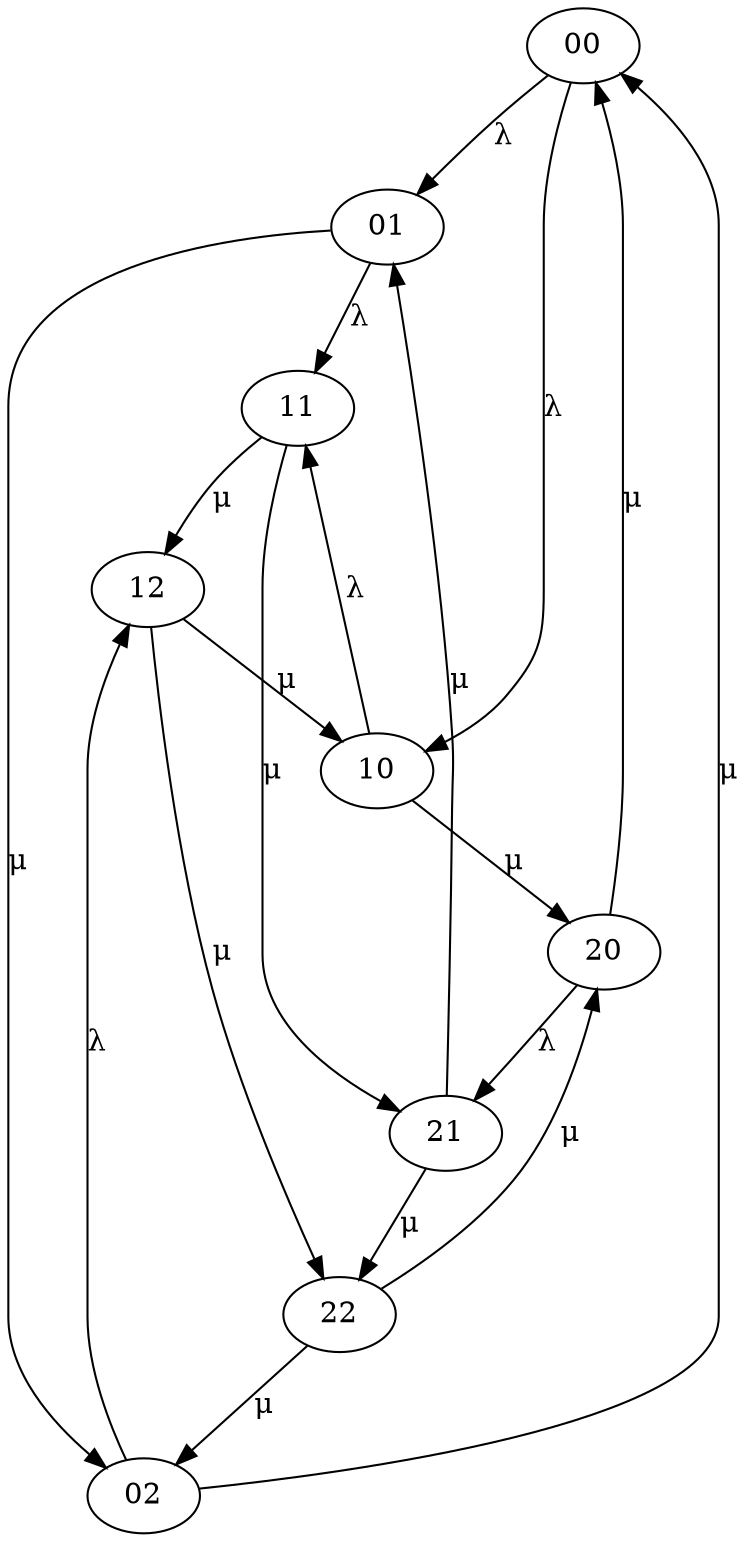 digraph finite_state_machine {

    "00" -> "01" [label = "&lambda;"];
    "00" -> "10" [label = "&lambda;"];

	"01" -> "11" [label = "&lambda;"];
	"10" -> "11" [label = "&lambda;"];

	"01" -> "02" [label = "&mu;"];
    "10" -> "20" [label = "&mu;"];

	"11" -> "12" [label = "&mu;"];
	"11" -> "21" [label = "&mu;"];

	"12" -> "22" [label = "&mu;"];
	"21" -> "22" [label = "&mu;"];

	"22" -> "02" [label = "&mu;"];
	"22" -> "20" [label = "&mu;"];

	"12" -> "10" [label = "&mu;"];
    "21" -> "01" [label = "&mu;"];

	"20" -> "00" [label = "&mu;"];
	"02" -> "00" [label = "&mu;"];

	"20" -> "21" [label = "&lambda;"];
	"02" -> "12" [label = "&lambda;"];
}